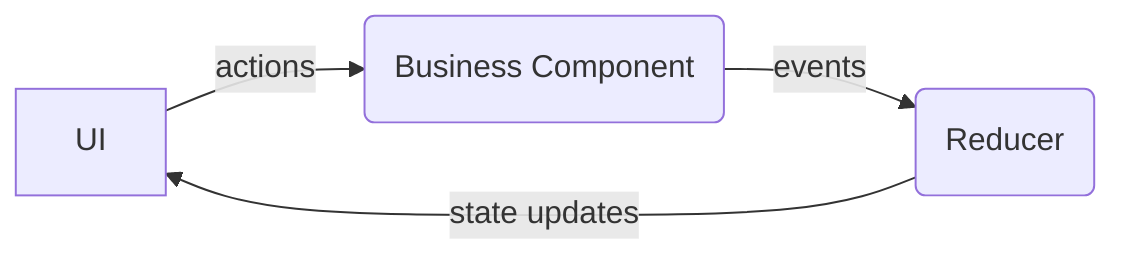 graph LR
	A[UI] -->|actions| B(Business Component)
	B -->|events| C(Reducer)
	C -->|state updates| A